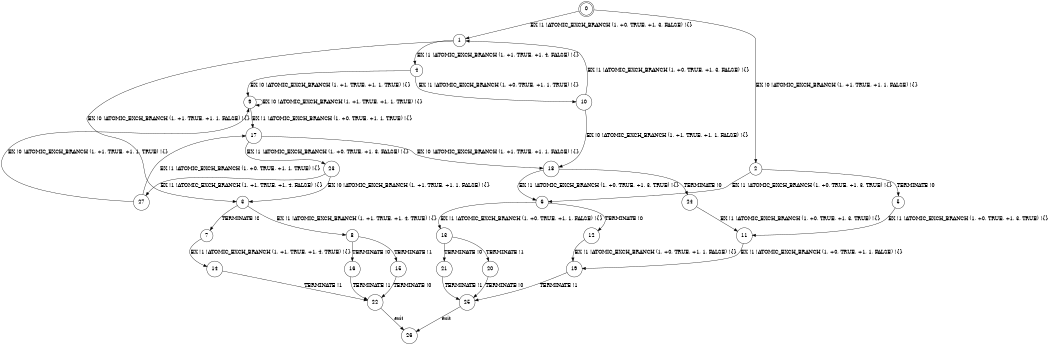 digraph BCG {
size = "7, 10.5";
center = TRUE;
node [shape = circle];
0 [peripheries = 2];
0 -> 1 [label = "EX !1 !ATOMIC_EXCH_BRANCH (1, +0, TRUE, +1, 3, FALSE) !{}"];
0 -> 2 [label = "EX !0 !ATOMIC_EXCH_BRANCH (1, +1, TRUE, +1, 1, FALSE) !{}"];
1 -> 3 [label = "EX !0 !ATOMIC_EXCH_BRANCH (1, +1, TRUE, +1, 1, FALSE) !{}"];
1 -> 4 [label = "EX !1 !ATOMIC_EXCH_BRANCH (1, +1, TRUE, +1, 4, FALSE) !{}"];
2 -> 5 [label = "TERMINATE !0"];
2 -> 6 [label = "EX !1 !ATOMIC_EXCH_BRANCH (1, +0, TRUE, +1, 3, TRUE) !{}"];
3 -> 7 [label = "TERMINATE !0"];
3 -> 8 [label = "EX !1 !ATOMIC_EXCH_BRANCH (1, +1, TRUE, +1, 4, TRUE) !{}"];
4 -> 9 [label = "EX !0 !ATOMIC_EXCH_BRANCH (1, +1, TRUE, +1, 1, TRUE) !{}"];
4 -> 10 [label = "EX !1 !ATOMIC_EXCH_BRANCH (1, +0, TRUE, +1, 1, TRUE) !{}"];
5 -> 11 [label = "EX !1 !ATOMIC_EXCH_BRANCH (1, +0, TRUE, +1, 3, TRUE) !{}"];
6 -> 12 [label = "TERMINATE !0"];
6 -> 13 [label = "EX !1 !ATOMIC_EXCH_BRANCH (1, +0, TRUE, +1, 1, FALSE) !{}"];
7 -> 14 [label = "EX !1 !ATOMIC_EXCH_BRANCH (1, +1, TRUE, +1, 4, TRUE) !{}"];
8 -> 15 [label = "TERMINATE !1"];
8 -> 16 [label = "TERMINATE !0"];
9 -> 17 [label = "EX !1 !ATOMIC_EXCH_BRANCH (1, +0, TRUE, +1, 1, TRUE) !{}"];
9 -> 9 [label = "EX !0 !ATOMIC_EXCH_BRANCH (1, +1, TRUE, +1, 1, TRUE) !{}"];
10 -> 18 [label = "EX !0 !ATOMIC_EXCH_BRANCH (1, +1, TRUE, +1, 1, FALSE) !{}"];
10 -> 1 [label = "EX !1 !ATOMIC_EXCH_BRANCH (1, +0, TRUE, +1, 3, FALSE) !{}"];
11 -> 19 [label = "EX !1 !ATOMIC_EXCH_BRANCH (1, +0, TRUE, +1, 1, FALSE) !{}"];
12 -> 19 [label = "EX !1 !ATOMIC_EXCH_BRANCH (1, +0, TRUE, +1, 1, FALSE) !{}"];
13 -> 20 [label = "TERMINATE !1"];
13 -> 21 [label = "TERMINATE !0"];
14 -> 22 [label = "TERMINATE !1"];
15 -> 22 [label = "TERMINATE !0"];
16 -> 22 [label = "TERMINATE !1"];
17 -> 23 [label = "EX !1 !ATOMIC_EXCH_BRANCH (1, +0, TRUE, +1, 3, FALSE) !{}"];
17 -> 18 [label = "EX !0 !ATOMIC_EXCH_BRANCH (1, +1, TRUE, +1, 1, FALSE) !{}"];
18 -> 24 [label = "TERMINATE !0"];
18 -> 6 [label = "EX !1 !ATOMIC_EXCH_BRANCH (1, +0, TRUE, +1, 3, TRUE) !{}"];
19 -> 25 [label = "TERMINATE !1"];
20 -> 25 [label = "TERMINATE !0"];
21 -> 25 [label = "TERMINATE !1"];
22 -> 26 [label = "exit"];
23 -> 27 [label = "EX !1 !ATOMIC_EXCH_BRANCH (1, +1, TRUE, +1, 4, FALSE) !{}"];
23 -> 3 [label = "EX !0 !ATOMIC_EXCH_BRANCH (1, +1, TRUE, +1, 1, FALSE) !{}"];
24 -> 11 [label = "EX !1 !ATOMIC_EXCH_BRANCH (1, +0, TRUE, +1, 3, TRUE) !{}"];
25 -> 26 [label = "exit"];
27 -> 17 [label = "EX !1 !ATOMIC_EXCH_BRANCH (1, +0, TRUE, +1, 1, TRUE) !{}"];
27 -> 9 [label = "EX !0 !ATOMIC_EXCH_BRANCH (1, +1, TRUE, +1, 1, TRUE) !{}"];
}
